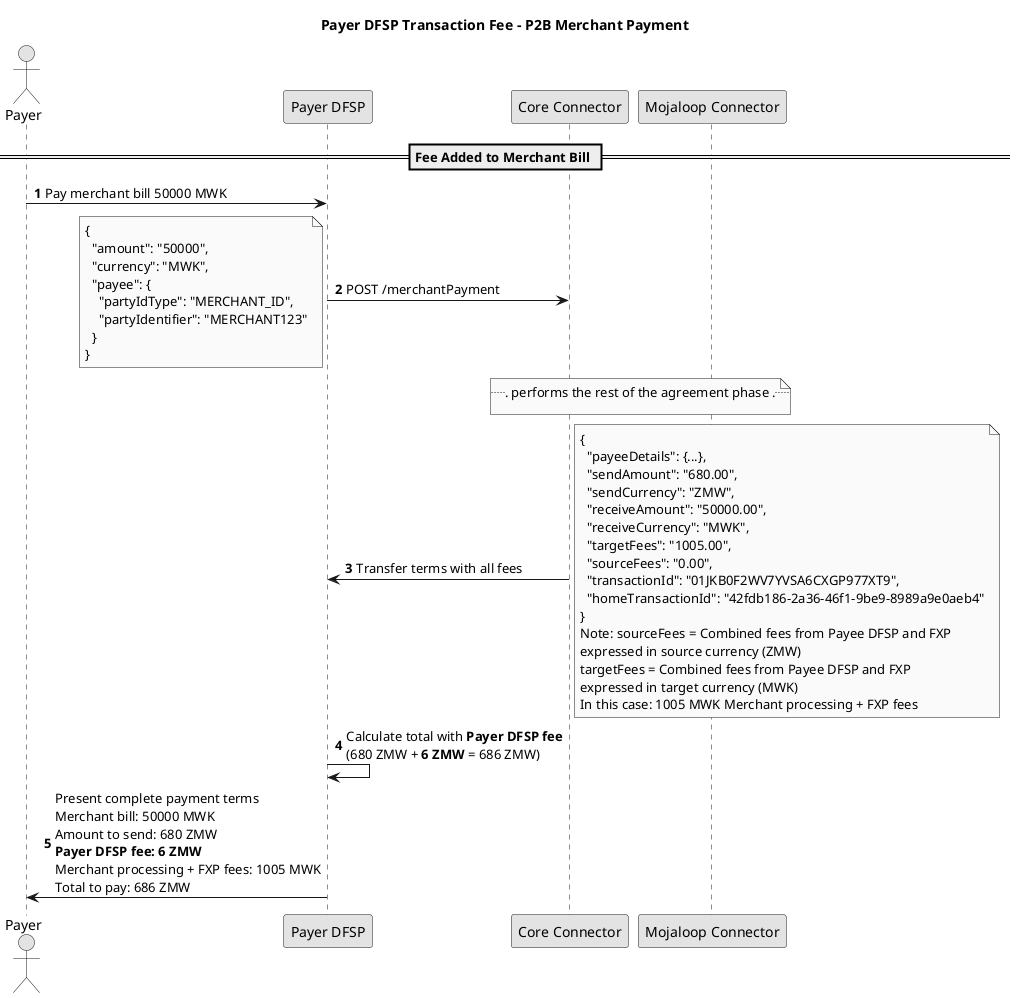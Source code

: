 @startuml PayerDFSP_P2B_Fees - agreement
title Payer DFSP Transaction Fee - P2B Merchant Payment
skinparam monochrome true
autonumber

actor "Payer" as Payer
participant "Payer DFSP" as PayerFSP
participant "Core Connector" as CC
participant "Mojaloop Connector" as MC

== Fee Added to Merchant Bill ==
Payer -> PayerFSP: Pay merchant bill 50000 MWK

PayerFSP -> CC: POST /merchantPayment
note left
{
  "amount": "50000",
  "currency": "MWK",
  "payee": {
    "partyIdType": "MERCHANT_ID",
    "partyIdentifier": "MERCHANT123"
  }
}
end note
note over MC, CC: ... performs the rest of the agreement phase ...

CC -> PayerFSP: Transfer terms with all fees
note right
{
  "payeeDetails": {...},
  "sendAmount": "680.00",
  "sendCurrency": "ZMW",
  "receiveAmount": "50000.00",
  "receiveCurrency": "MWK",
  "targetFees": "1005.00",
  "sourceFees": "0.00",
  "transactionId": "01JKB0F2WV7YVSA6CXGP977XT9",
  "homeTransactionId": "42fdb186-2a36-46f1-9be9-8989a9e0aeb4"
}
Note: sourceFees = Combined fees from Payee DFSP and FXP 
expressed in source currency (ZMW)
targetFees = Combined fees from Payee DFSP and FXP 
expressed in target currency (MWK)
In this case: 1005 MWK Merchant processing + FXP fees
end note

PayerFSP -> PayerFSP: Calculate total with **Payer DFSP fee**\n(680 ZMW + **6 ZMW** = 686 ZMW)

PayerFSP -> Payer: Present complete payment terms\nMerchant bill: 50000 MWK\nAmount to send: 680 ZMW\n**Payer DFSP fee: 6 ZMW**\nMerchant processing + FXP fees: 1005 MWK\nTotal to pay: 686 ZMW

@enduml
